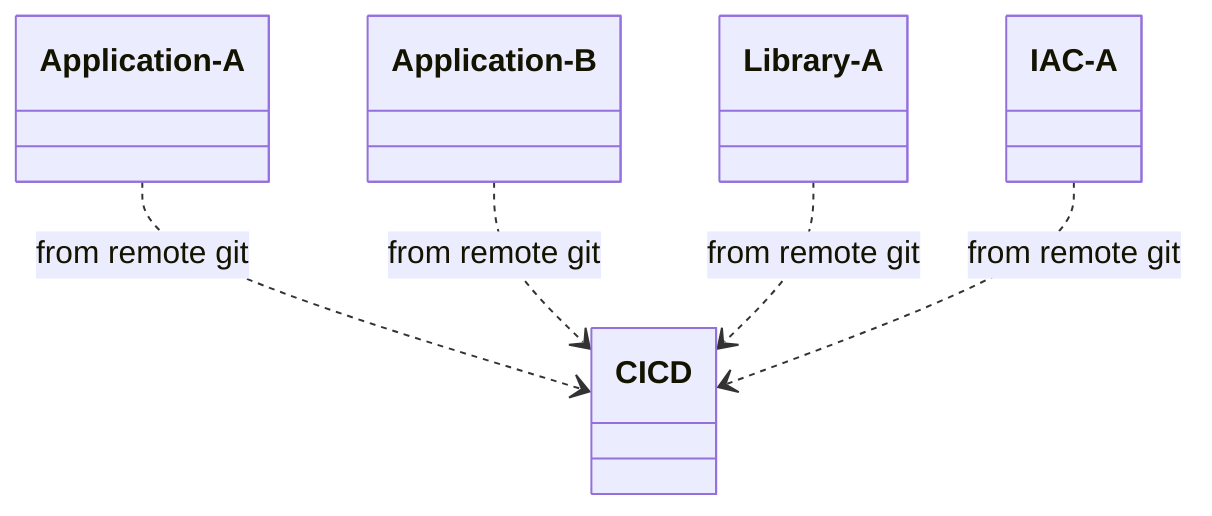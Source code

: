 classDiagram
      Application-A ..> CICD: from remote git
      Application-B ..> CICD: from remote git
      Library-A ..> CICD: from remote git
      IAC-A ..> CICD: from remote git